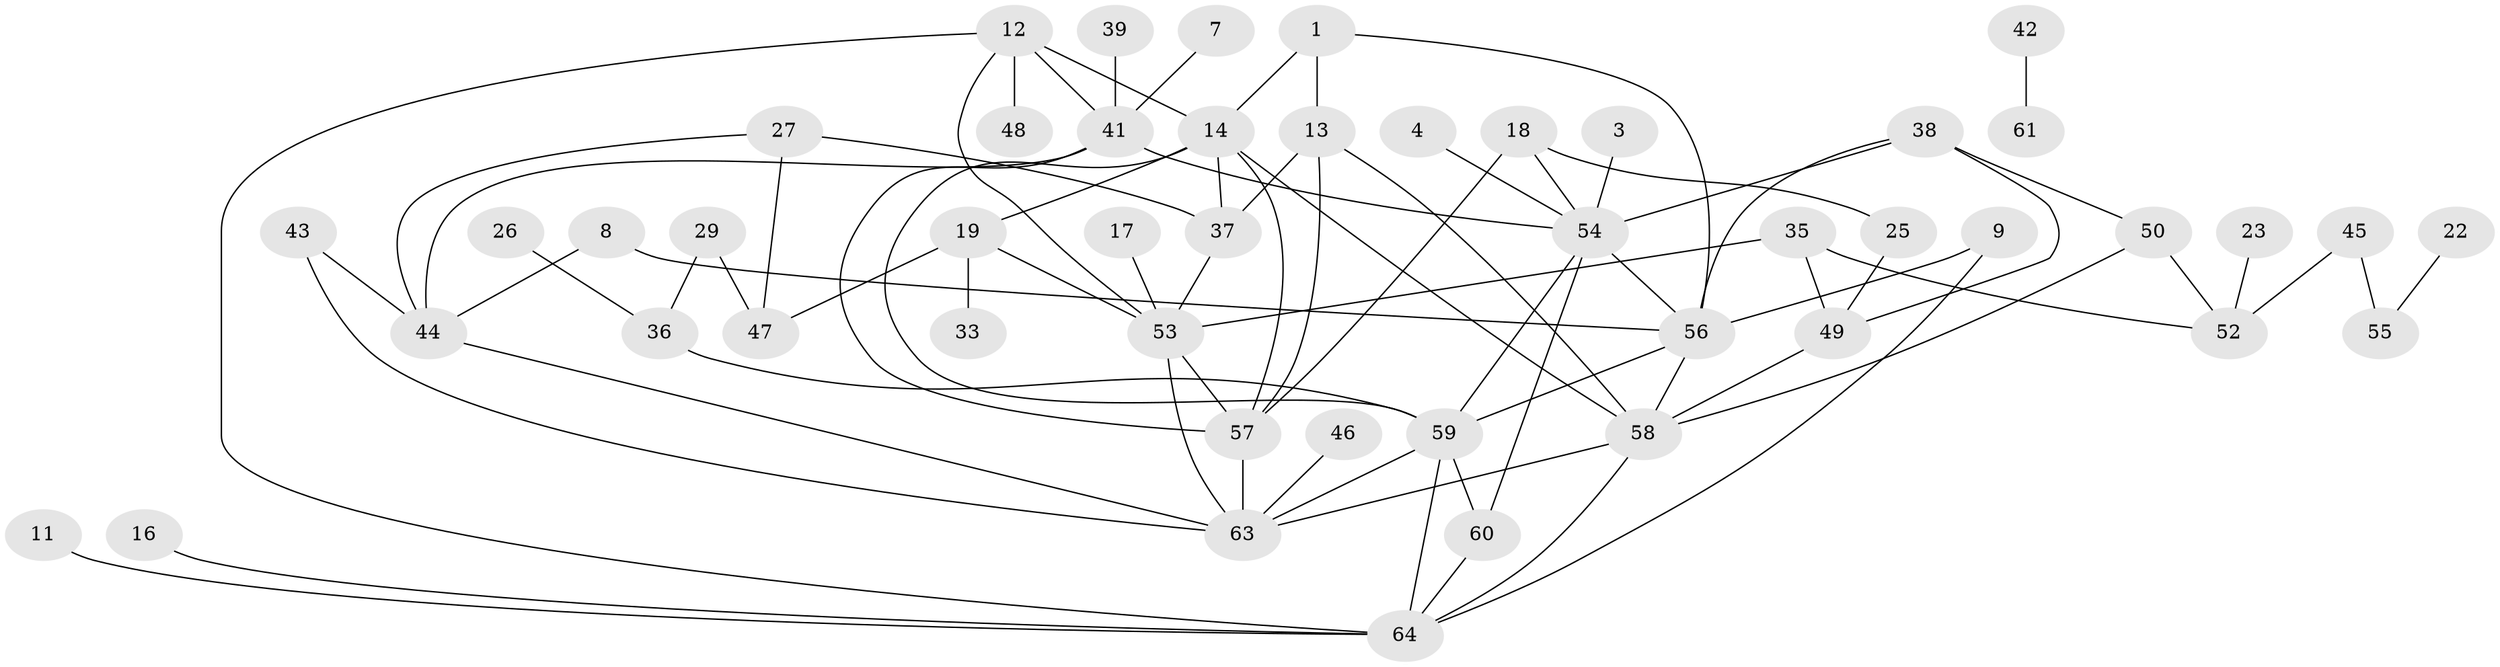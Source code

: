 // original degree distribution, {2: 0.2558139534883721, 3: 0.23255813953488372, 4: 0.10852713178294573, 0: 0.11627906976744186, 1: 0.20930232558139536, 5: 0.05426356589147287, 6: 0.023255813953488372}
// Generated by graph-tools (version 1.1) at 2025/49/03/09/25 03:49:04]
// undirected, 48 vertices, 78 edges
graph export_dot {
graph [start="1"]
  node [color=gray90,style=filled];
  1;
  3;
  4;
  7;
  8;
  9;
  11;
  12;
  13;
  14;
  16;
  17;
  18;
  19;
  22;
  23;
  25;
  26;
  27;
  29;
  33;
  35;
  36;
  37;
  38;
  39;
  41;
  42;
  43;
  44;
  45;
  46;
  47;
  48;
  49;
  50;
  52;
  53;
  54;
  55;
  56;
  57;
  58;
  59;
  60;
  61;
  63;
  64;
  1 -- 13 [weight=1.0];
  1 -- 14 [weight=1.0];
  1 -- 56 [weight=1.0];
  3 -- 54 [weight=1.0];
  4 -- 54 [weight=1.0];
  7 -- 41 [weight=1.0];
  8 -- 44 [weight=1.0];
  8 -- 56 [weight=1.0];
  9 -- 56 [weight=1.0];
  9 -- 64 [weight=1.0];
  11 -- 64 [weight=1.0];
  12 -- 14 [weight=1.0];
  12 -- 41 [weight=1.0];
  12 -- 48 [weight=1.0];
  12 -- 53 [weight=1.0];
  12 -- 64 [weight=1.0];
  13 -- 37 [weight=1.0];
  13 -- 57 [weight=1.0];
  13 -- 58 [weight=1.0];
  14 -- 19 [weight=1.0];
  14 -- 37 [weight=1.0];
  14 -- 57 [weight=1.0];
  14 -- 58 [weight=1.0];
  14 -- 59 [weight=2.0];
  16 -- 64 [weight=1.0];
  17 -- 53 [weight=1.0];
  18 -- 25 [weight=1.0];
  18 -- 54 [weight=1.0];
  18 -- 57 [weight=1.0];
  19 -- 33 [weight=1.0];
  19 -- 47 [weight=1.0];
  19 -- 53 [weight=1.0];
  22 -- 55 [weight=1.0];
  23 -- 52 [weight=1.0];
  25 -- 49 [weight=1.0];
  26 -- 36 [weight=1.0];
  27 -- 37 [weight=1.0];
  27 -- 44 [weight=1.0];
  27 -- 47 [weight=1.0];
  29 -- 36 [weight=1.0];
  29 -- 47 [weight=1.0];
  35 -- 49 [weight=1.0];
  35 -- 52 [weight=1.0];
  35 -- 53 [weight=1.0];
  36 -- 59 [weight=1.0];
  37 -- 53 [weight=1.0];
  38 -- 49 [weight=1.0];
  38 -- 50 [weight=1.0];
  38 -- 54 [weight=1.0];
  38 -- 56 [weight=1.0];
  39 -- 41 [weight=1.0];
  41 -- 44 [weight=1.0];
  41 -- 54 [weight=1.0];
  41 -- 57 [weight=1.0];
  42 -- 61 [weight=1.0];
  43 -- 44 [weight=1.0];
  43 -- 63 [weight=1.0];
  44 -- 63 [weight=1.0];
  45 -- 52 [weight=1.0];
  45 -- 55 [weight=1.0];
  46 -- 63 [weight=1.0];
  49 -- 58 [weight=1.0];
  50 -- 52 [weight=1.0];
  50 -- 58 [weight=1.0];
  53 -- 57 [weight=1.0];
  53 -- 63 [weight=1.0];
  54 -- 56 [weight=1.0];
  54 -- 59 [weight=2.0];
  54 -- 60 [weight=1.0];
  56 -- 58 [weight=1.0];
  56 -- 59 [weight=1.0];
  57 -- 63 [weight=1.0];
  58 -- 63 [weight=1.0];
  58 -- 64 [weight=1.0];
  59 -- 60 [weight=1.0];
  59 -- 63 [weight=1.0];
  59 -- 64 [weight=1.0];
  60 -- 64 [weight=1.0];
}
